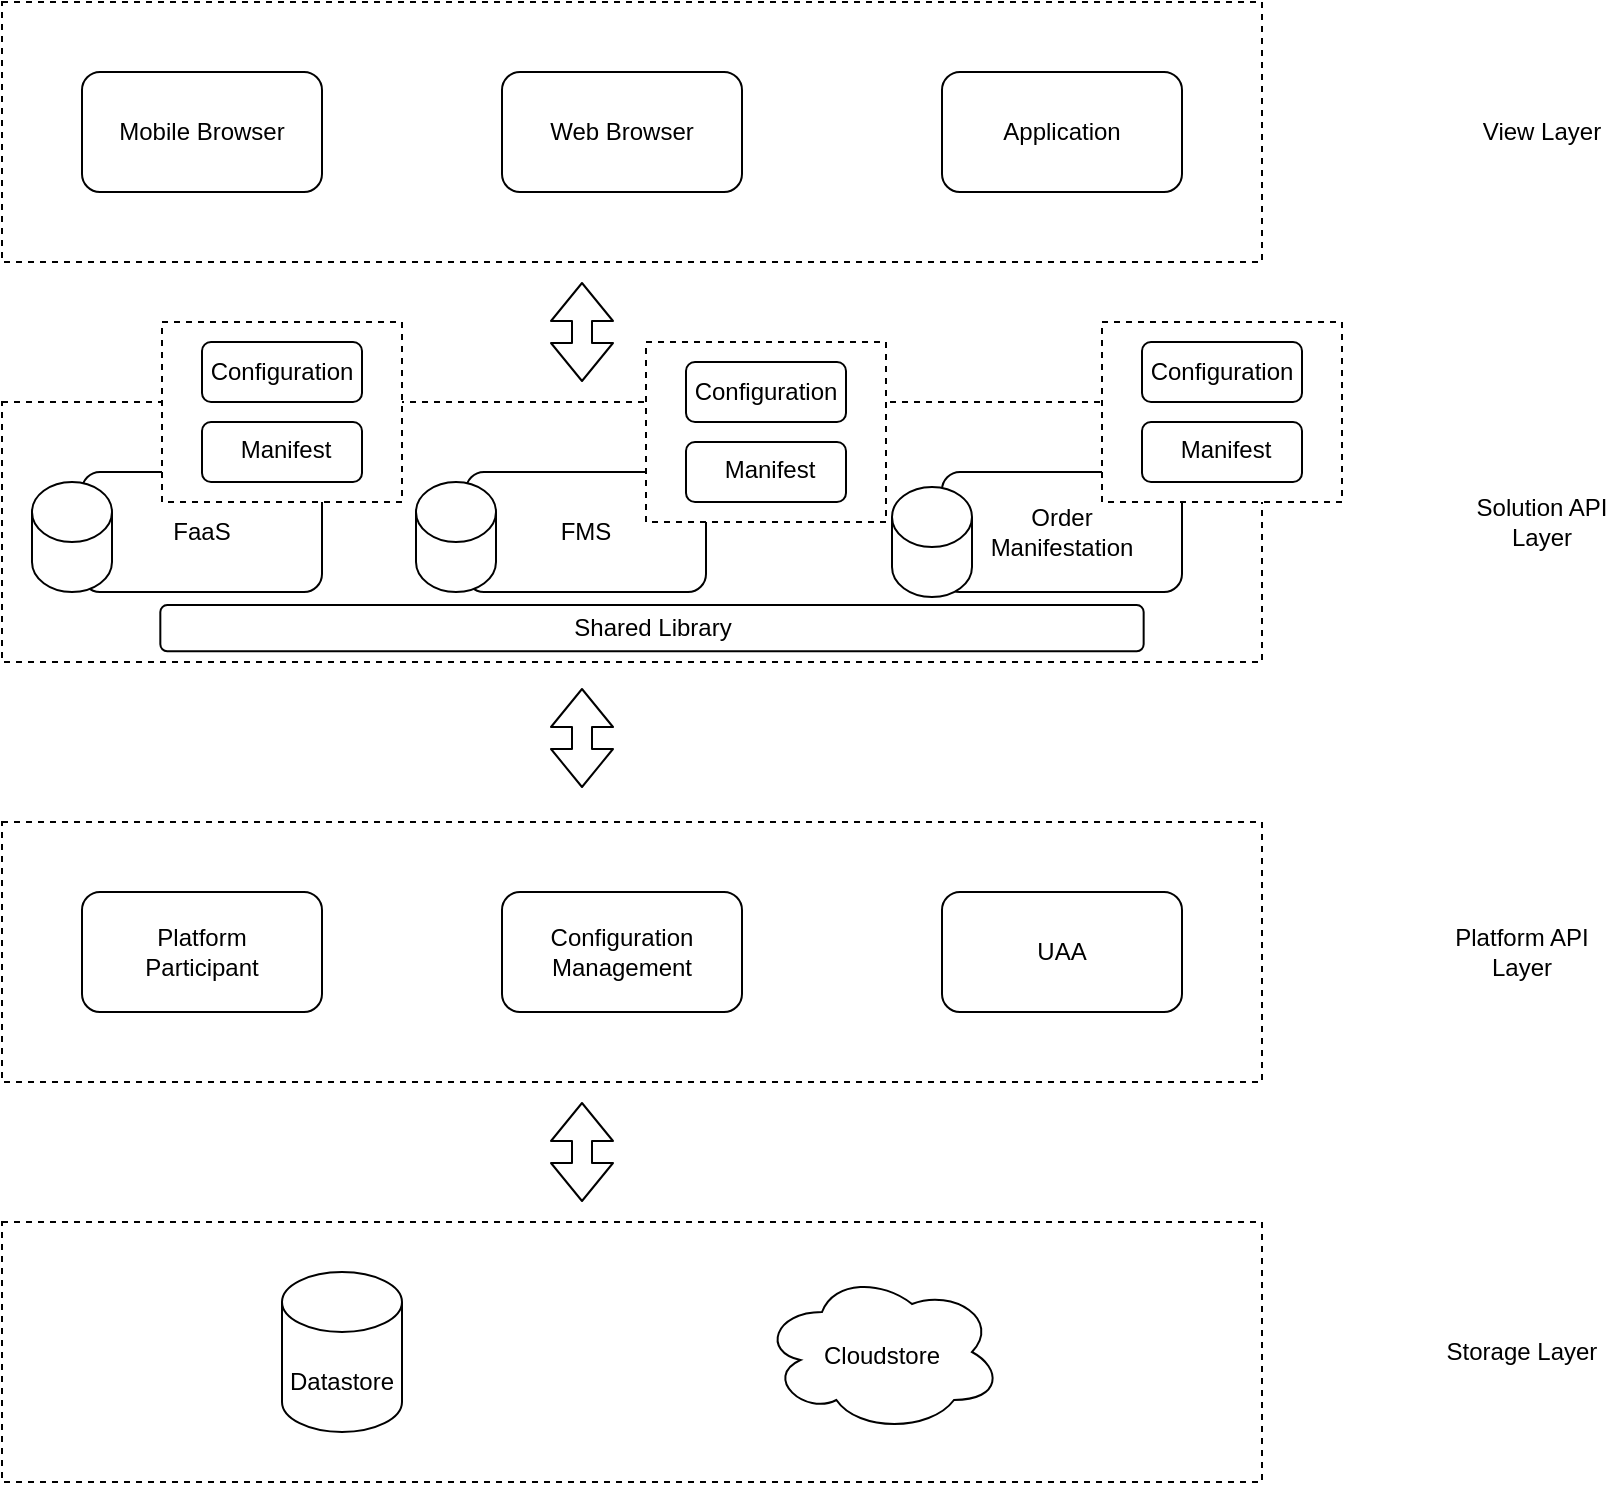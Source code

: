 <mxfile version="14.6.11" type="github">
  <diagram id="d1ab7348-05c3-a1e3-ca4d-12c340fd6b49" name="Page-1">
    <mxGraphModel dx="1350" dy="774" grid="1" gridSize="10" guides="1" tooltips="1" connect="1" arrows="1" fold="1" page="1" pageScale="1" pageWidth="1169" pageHeight="827" background="#ffffff" math="0" shadow="0">
      <root>
        <mxCell id="0" />
        <mxCell id="1" parent="0" />
        <mxCell id="44_QHsM1Jb9pdZEY4SZs-172" value="" style="group" vertex="1" connectable="0" parent="1">
          <mxGeometry x="290" y="140" width="630" height="130" as="geometry" />
        </mxCell>
        <mxCell id="44_QHsM1Jb9pdZEY4SZs-164" value="" style="rounded=0;whiteSpace=wrap;html=1;dashed=1;" vertex="1" parent="44_QHsM1Jb9pdZEY4SZs-172">
          <mxGeometry width="630" height="130" as="geometry" />
        </mxCell>
        <mxCell id="44_QHsM1Jb9pdZEY4SZs-165" value="" style="rounded=1;whiteSpace=wrap;html=1;" vertex="1" parent="44_QHsM1Jb9pdZEY4SZs-172">
          <mxGeometry x="40" y="35" width="120" height="60" as="geometry" />
        </mxCell>
        <mxCell id="44_QHsM1Jb9pdZEY4SZs-166" value="" style="rounded=1;whiteSpace=wrap;html=1;" vertex="1" parent="44_QHsM1Jb9pdZEY4SZs-172">
          <mxGeometry x="250" y="35" width="120" height="60" as="geometry" />
        </mxCell>
        <mxCell id="44_QHsM1Jb9pdZEY4SZs-167" value="" style="rounded=1;whiteSpace=wrap;html=1;" vertex="1" parent="44_QHsM1Jb9pdZEY4SZs-172">
          <mxGeometry x="470" y="35" width="120" height="60" as="geometry" />
        </mxCell>
        <mxCell id="44_QHsM1Jb9pdZEY4SZs-168" value="Mobile Browser" style="text;html=1;strokeColor=none;fillColor=none;align=center;verticalAlign=middle;whiteSpace=wrap;rounded=0;" vertex="1" parent="44_QHsM1Jb9pdZEY4SZs-172">
          <mxGeometry x="55" y="55" width="90" height="20" as="geometry" />
        </mxCell>
        <mxCell id="44_QHsM1Jb9pdZEY4SZs-169" value="Web Browser" style="text;html=1;strokeColor=none;fillColor=none;align=center;verticalAlign=middle;whiteSpace=wrap;rounded=0;" vertex="1" parent="44_QHsM1Jb9pdZEY4SZs-172">
          <mxGeometry x="265" y="55" width="90" height="20" as="geometry" />
        </mxCell>
        <mxCell id="44_QHsM1Jb9pdZEY4SZs-171" value="Application" style="text;html=1;strokeColor=none;fillColor=none;align=center;verticalAlign=middle;whiteSpace=wrap;rounded=0;" vertex="1" parent="44_QHsM1Jb9pdZEY4SZs-172">
          <mxGeometry x="485" y="55" width="90" height="20" as="geometry" />
        </mxCell>
        <mxCell id="44_QHsM1Jb9pdZEY4SZs-173" value="" style="group" vertex="1" connectable="0" parent="1">
          <mxGeometry x="290" y="340" width="630" height="140" as="geometry" />
        </mxCell>
        <mxCell id="44_QHsM1Jb9pdZEY4SZs-174" value="" style="rounded=0;whiteSpace=wrap;html=1;dashed=1;" vertex="1" parent="44_QHsM1Jb9pdZEY4SZs-173">
          <mxGeometry width="630" height="130" as="geometry" />
        </mxCell>
        <mxCell id="44_QHsM1Jb9pdZEY4SZs-175" value="" style="rounded=1;whiteSpace=wrap;html=1;" vertex="1" parent="44_QHsM1Jb9pdZEY4SZs-173">
          <mxGeometry x="40" y="35" width="120" height="60" as="geometry" />
        </mxCell>
        <mxCell id="44_QHsM1Jb9pdZEY4SZs-176" value="" style="rounded=1;whiteSpace=wrap;html=1;" vertex="1" parent="44_QHsM1Jb9pdZEY4SZs-173">
          <mxGeometry x="232" y="35" width="120" height="60" as="geometry" />
        </mxCell>
        <mxCell id="44_QHsM1Jb9pdZEY4SZs-177" value="" style="rounded=1;whiteSpace=wrap;html=1;" vertex="1" parent="44_QHsM1Jb9pdZEY4SZs-173">
          <mxGeometry x="470" y="35" width="120" height="60" as="geometry" />
        </mxCell>
        <mxCell id="44_QHsM1Jb9pdZEY4SZs-178" value="FaaS" style="text;html=1;strokeColor=none;fillColor=none;align=center;verticalAlign=middle;whiteSpace=wrap;rounded=0;" vertex="1" parent="44_QHsM1Jb9pdZEY4SZs-173">
          <mxGeometry x="55" y="55" width="90" height="20" as="geometry" />
        </mxCell>
        <mxCell id="44_QHsM1Jb9pdZEY4SZs-179" value="FMS" style="text;html=1;strokeColor=none;fillColor=none;align=center;verticalAlign=middle;whiteSpace=wrap;rounded=0;" vertex="1" parent="44_QHsM1Jb9pdZEY4SZs-173">
          <mxGeometry x="247" y="55" width="90" height="20" as="geometry" />
        </mxCell>
        <mxCell id="44_QHsM1Jb9pdZEY4SZs-180" value="Order&lt;br&gt;Manifestation" style="text;html=1;strokeColor=none;fillColor=none;align=center;verticalAlign=middle;whiteSpace=wrap;rounded=0;" vertex="1" parent="44_QHsM1Jb9pdZEY4SZs-173">
          <mxGeometry x="485" y="55" width="90" height="20" as="geometry" />
        </mxCell>
        <mxCell id="44_QHsM1Jb9pdZEY4SZs-209" value="" style="group" vertex="1" connectable="0" parent="44_QHsM1Jb9pdZEY4SZs-173">
          <mxGeometry x="30" y="90" width="590" height="50" as="geometry" />
        </mxCell>
        <mxCell id="44_QHsM1Jb9pdZEY4SZs-206" value="" style="rounded=1;whiteSpace=wrap;html=1;" vertex="1" parent="44_QHsM1Jb9pdZEY4SZs-209">
          <mxGeometry x="49.167" y="11.538" width="491.667" height="23.077" as="geometry" />
        </mxCell>
        <mxCell id="44_QHsM1Jb9pdZEY4SZs-207" value="Shared Library" style="text;html=1;strokeColor=none;fillColor=none;align=center;verticalAlign=middle;whiteSpace=wrap;rounded=0;" vertex="1" parent="44_QHsM1Jb9pdZEY4SZs-209">
          <mxGeometry x="196.667" y="19.231" width="196.667" height="7.692" as="geometry" />
        </mxCell>
        <mxCell id="44_QHsM1Jb9pdZEY4SZs-253" value="" style="group" vertex="1" connectable="0" parent="44_QHsM1Jb9pdZEY4SZs-173">
          <mxGeometry x="340" y="-30" width="120" height="90" as="geometry" />
        </mxCell>
        <mxCell id="44_QHsM1Jb9pdZEY4SZs-223" value="" style="rounded=0;whiteSpace=wrap;html=1;dashed=1;" vertex="1" parent="44_QHsM1Jb9pdZEY4SZs-253">
          <mxGeometry x="-18" width="120.0" height="90" as="geometry" />
        </mxCell>
        <mxCell id="44_QHsM1Jb9pdZEY4SZs-224" value="" style="rounded=1;whiteSpace=wrap;html=1;" vertex="1" parent="44_QHsM1Jb9pdZEY4SZs-253">
          <mxGeometry x="2" y="10" width="80" height="30" as="geometry" />
        </mxCell>
        <mxCell id="44_QHsM1Jb9pdZEY4SZs-225" value="Configuration" style="text;html=1;strokeColor=none;fillColor=none;align=center;verticalAlign=middle;whiteSpace=wrap;rounded=0;" vertex="1" parent="44_QHsM1Jb9pdZEY4SZs-253">
          <mxGeometry x="22" y="18.075" width="40" height="13.846" as="geometry" />
        </mxCell>
        <mxCell id="44_QHsM1Jb9pdZEY4SZs-244" style="edgeStyle=orthogonalEdgeStyle;rounded=0;orthogonalLoop=1;jettySize=auto;html=1;exitX=0.5;exitY=1;exitDx=0;exitDy=0;" edge="1" parent="44_QHsM1Jb9pdZEY4SZs-253" source="44_QHsM1Jb9pdZEY4SZs-224" target="44_QHsM1Jb9pdZEY4SZs-224">
          <mxGeometry x="-10" y="-140" as="geometry" />
        </mxCell>
        <mxCell id="44_QHsM1Jb9pdZEY4SZs-249" value="" style="rounded=1;whiteSpace=wrap;html=1;" vertex="1" parent="44_QHsM1Jb9pdZEY4SZs-253">
          <mxGeometry x="2" y="50" width="80" height="30" as="geometry" />
        </mxCell>
        <mxCell id="44_QHsM1Jb9pdZEY4SZs-250" value="Manifest" style="text;html=1;strokeColor=none;fillColor=none;align=center;verticalAlign=middle;whiteSpace=wrap;rounded=0;" vertex="1" parent="44_QHsM1Jb9pdZEY4SZs-253">
          <mxGeometry x="24" y="56.615" width="40" height="13.846" as="geometry" />
        </mxCell>
        <mxCell id="44_QHsM1Jb9pdZEY4SZs-251" style="edgeStyle=orthogonalEdgeStyle;rounded=0;orthogonalLoop=1;jettySize=auto;html=1;exitX=0.5;exitY=1;exitDx=0;exitDy=0;" edge="1" parent="44_QHsM1Jb9pdZEY4SZs-253" source="44_QHsM1Jb9pdZEY4SZs-249" target="44_QHsM1Jb9pdZEY4SZs-249">
          <mxGeometry y="20" as="geometry" />
        </mxCell>
        <mxCell id="44_QHsM1Jb9pdZEY4SZs-305" value="" style="shape=cylinder3;whiteSpace=wrap;html=1;boundedLbl=1;backgroundOutline=1;size=15;" vertex="1" parent="44_QHsM1Jb9pdZEY4SZs-173">
          <mxGeometry x="15" y="40" width="40" height="55" as="geometry" />
        </mxCell>
        <mxCell id="44_QHsM1Jb9pdZEY4SZs-304" value="" style="shape=cylinder3;whiteSpace=wrap;html=1;boundedLbl=1;backgroundOutline=1;size=15;" vertex="1" parent="44_QHsM1Jb9pdZEY4SZs-173">
          <mxGeometry x="207" y="40" width="40" height="55" as="geometry" />
        </mxCell>
        <mxCell id="44_QHsM1Jb9pdZEY4SZs-280" value="" style="shape=cylinder3;whiteSpace=wrap;html=1;boundedLbl=1;backgroundOutline=1;size=15;" vertex="1" parent="44_QHsM1Jb9pdZEY4SZs-173">
          <mxGeometry x="445" y="42.5" width="40" height="55" as="geometry" />
        </mxCell>
        <mxCell id="44_QHsM1Jb9pdZEY4SZs-181" value="" style="group" vertex="1" connectable="0" parent="1">
          <mxGeometry x="290" y="550" width="630" height="130" as="geometry" />
        </mxCell>
        <mxCell id="44_QHsM1Jb9pdZEY4SZs-182" value="" style="rounded=0;whiteSpace=wrap;html=1;dashed=1;" vertex="1" parent="44_QHsM1Jb9pdZEY4SZs-181">
          <mxGeometry width="630" height="130" as="geometry" />
        </mxCell>
        <mxCell id="44_QHsM1Jb9pdZEY4SZs-183" value="" style="rounded=1;whiteSpace=wrap;html=1;" vertex="1" parent="44_QHsM1Jb9pdZEY4SZs-181">
          <mxGeometry x="40" y="35" width="120" height="60" as="geometry" />
        </mxCell>
        <mxCell id="44_QHsM1Jb9pdZEY4SZs-184" value="" style="rounded=1;whiteSpace=wrap;html=1;" vertex="1" parent="44_QHsM1Jb9pdZEY4SZs-181">
          <mxGeometry x="250" y="35" width="120" height="60" as="geometry" />
        </mxCell>
        <mxCell id="44_QHsM1Jb9pdZEY4SZs-185" value="" style="rounded=1;whiteSpace=wrap;html=1;" vertex="1" parent="44_QHsM1Jb9pdZEY4SZs-181">
          <mxGeometry x="470" y="35" width="120" height="60" as="geometry" />
        </mxCell>
        <mxCell id="44_QHsM1Jb9pdZEY4SZs-186" value="Platform Participant" style="text;html=1;strokeColor=none;fillColor=none;align=center;verticalAlign=middle;whiteSpace=wrap;rounded=0;" vertex="1" parent="44_QHsM1Jb9pdZEY4SZs-181">
          <mxGeometry x="55" y="55" width="90" height="20" as="geometry" />
        </mxCell>
        <mxCell id="44_QHsM1Jb9pdZEY4SZs-187" value="&lt;span&gt;Configuration Management&lt;/span&gt;" style="text;html=1;strokeColor=none;fillColor=none;align=center;verticalAlign=middle;whiteSpace=wrap;rounded=0;" vertex="1" parent="44_QHsM1Jb9pdZEY4SZs-181">
          <mxGeometry x="265" y="55" width="90" height="20" as="geometry" />
        </mxCell>
        <mxCell id="44_QHsM1Jb9pdZEY4SZs-188" value="UAA" style="text;html=1;strokeColor=none;fillColor=none;align=center;verticalAlign=middle;whiteSpace=wrap;rounded=0;" vertex="1" parent="44_QHsM1Jb9pdZEY4SZs-181">
          <mxGeometry x="485" y="55" width="90" height="20" as="geometry" />
        </mxCell>
        <mxCell id="44_QHsM1Jb9pdZEY4SZs-190" value="" style="rounded=0;whiteSpace=wrap;html=1;dashed=1;" vertex="1" parent="1">
          <mxGeometry x="290" y="750" width="630" height="130" as="geometry" />
        </mxCell>
        <mxCell id="44_QHsM1Jb9pdZEY4SZs-197" value="" style="shape=cylinder3;whiteSpace=wrap;html=1;boundedLbl=1;backgroundOutline=1;size=15;" vertex="1" parent="1">
          <mxGeometry x="430" y="775" width="60" height="80" as="geometry" />
        </mxCell>
        <mxCell id="44_QHsM1Jb9pdZEY4SZs-200" value="" style="shape=flexArrow;endArrow=classic;startArrow=classic;html=1;" edge="1" parent="1">
          <mxGeometry width="100" height="100" relative="1" as="geometry">
            <mxPoint x="580" y="330" as="sourcePoint" />
            <mxPoint x="580" y="280" as="targetPoint" />
          </mxGeometry>
        </mxCell>
        <mxCell id="44_QHsM1Jb9pdZEY4SZs-203" value="" style="shape=flexArrow;endArrow=classic;startArrow=classic;html=1;" edge="1" parent="1">
          <mxGeometry width="100" height="100" relative="1" as="geometry">
            <mxPoint x="580" y="533" as="sourcePoint" />
            <mxPoint x="580" y="483" as="targetPoint" />
          </mxGeometry>
        </mxCell>
        <mxCell id="44_QHsM1Jb9pdZEY4SZs-204" value="" style="shape=flexArrow;endArrow=classic;startArrow=classic;html=1;" edge="1" parent="1">
          <mxGeometry width="100" height="100" relative="1" as="geometry">
            <mxPoint x="580" y="740" as="sourcePoint" />
            <mxPoint x="580" y="690" as="targetPoint" />
          </mxGeometry>
        </mxCell>
        <mxCell id="44_QHsM1Jb9pdZEY4SZs-255" value="" style="group" vertex="1" connectable="0" parent="1">
          <mxGeometry x="370" y="300" width="120" height="90" as="geometry" />
        </mxCell>
        <mxCell id="44_QHsM1Jb9pdZEY4SZs-256" value="" style="rounded=0;whiteSpace=wrap;html=1;dashed=1;" vertex="1" parent="44_QHsM1Jb9pdZEY4SZs-255">
          <mxGeometry width="120.0" height="90" as="geometry" />
        </mxCell>
        <mxCell id="44_QHsM1Jb9pdZEY4SZs-257" value="" style="rounded=1;whiteSpace=wrap;html=1;" vertex="1" parent="44_QHsM1Jb9pdZEY4SZs-255">
          <mxGeometry x="20" y="10" width="80" height="30" as="geometry" />
        </mxCell>
        <mxCell id="44_QHsM1Jb9pdZEY4SZs-258" value="Configuration" style="text;html=1;strokeColor=none;fillColor=none;align=center;verticalAlign=middle;whiteSpace=wrap;rounded=0;" vertex="1" parent="44_QHsM1Jb9pdZEY4SZs-255">
          <mxGeometry x="40" y="18.075" width="40" height="13.846" as="geometry" />
        </mxCell>
        <mxCell id="44_QHsM1Jb9pdZEY4SZs-259" style="edgeStyle=orthogonalEdgeStyle;rounded=0;orthogonalLoop=1;jettySize=auto;html=1;exitX=0.5;exitY=1;exitDx=0;exitDy=0;" edge="1" parent="44_QHsM1Jb9pdZEY4SZs-255" source="44_QHsM1Jb9pdZEY4SZs-257" target="44_QHsM1Jb9pdZEY4SZs-257">
          <mxGeometry x="-10" y="-140" as="geometry" />
        </mxCell>
        <mxCell id="44_QHsM1Jb9pdZEY4SZs-260" value="" style="rounded=1;whiteSpace=wrap;html=1;" vertex="1" parent="44_QHsM1Jb9pdZEY4SZs-255">
          <mxGeometry x="20" y="50" width="80" height="30" as="geometry" />
        </mxCell>
        <mxCell id="44_QHsM1Jb9pdZEY4SZs-261" value="Manifest" style="text;html=1;strokeColor=none;fillColor=none;align=center;verticalAlign=middle;whiteSpace=wrap;rounded=0;" vertex="1" parent="44_QHsM1Jb9pdZEY4SZs-255">
          <mxGeometry x="42" y="56.615" width="40" height="13.846" as="geometry" />
        </mxCell>
        <mxCell id="44_QHsM1Jb9pdZEY4SZs-262" style="edgeStyle=orthogonalEdgeStyle;rounded=0;orthogonalLoop=1;jettySize=auto;html=1;exitX=0.5;exitY=1;exitDx=0;exitDy=0;" edge="1" parent="44_QHsM1Jb9pdZEY4SZs-255" source="44_QHsM1Jb9pdZEY4SZs-260" target="44_QHsM1Jb9pdZEY4SZs-260">
          <mxGeometry y="20" as="geometry" />
        </mxCell>
        <mxCell id="44_QHsM1Jb9pdZEY4SZs-263" value="" style="group" vertex="1" connectable="0" parent="1">
          <mxGeometry x="840" y="300" width="120" height="90" as="geometry" />
        </mxCell>
        <mxCell id="44_QHsM1Jb9pdZEY4SZs-264" value="" style="rounded=0;whiteSpace=wrap;html=1;dashed=1;" vertex="1" parent="44_QHsM1Jb9pdZEY4SZs-263">
          <mxGeometry width="120.0" height="90" as="geometry" />
        </mxCell>
        <mxCell id="44_QHsM1Jb9pdZEY4SZs-265" value="" style="rounded=1;whiteSpace=wrap;html=1;" vertex="1" parent="44_QHsM1Jb9pdZEY4SZs-263">
          <mxGeometry x="20" y="10" width="80" height="30" as="geometry" />
        </mxCell>
        <mxCell id="44_QHsM1Jb9pdZEY4SZs-266" value="Configuration" style="text;html=1;strokeColor=none;fillColor=none;align=center;verticalAlign=middle;whiteSpace=wrap;rounded=0;" vertex="1" parent="44_QHsM1Jb9pdZEY4SZs-263">
          <mxGeometry x="40" y="18.075" width="40" height="13.846" as="geometry" />
        </mxCell>
        <mxCell id="44_QHsM1Jb9pdZEY4SZs-267" style="edgeStyle=orthogonalEdgeStyle;rounded=0;orthogonalLoop=1;jettySize=auto;html=1;exitX=0.5;exitY=1;exitDx=0;exitDy=0;" edge="1" parent="44_QHsM1Jb9pdZEY4SZs-263" source="44_QHsM1Jb9pdZEY4SZs-265" target="44_QHsM1Jb9pdZEY4SZs-265">
          <mxGeometry x="-10" y="-140" as="geometry" />
        </mxCell>
        <mxCell id="44_QHsM1Jb9pdZEY4SZs-268" value="" style="rounded=1;whiteSpace=wrap;html=1;" vertex="1" parent="44_QHsM1Jb9pdZEY4SZs-263">
          <mxGeometry x="20" y="50" width="80" height="30" as="geometry" />
        </mxCell>
        <mxCell id="44_QHsM1Jb9pdZEY4SZs-269" value="Manifest" style="text;html=1;strokeColor=none;fillColor=none;align=center;verticalAlign=middle;whiteSpace=wrap;rounded=0;" vertex="1" parent="44_QHsM1Jb9pdZEY4SZs-263">
          <mxGeometry x="42" y="56.615" width="40" height="13.846" as="geometry" />
        </mxCell>
        <mxCell id="44_QHsM1Jb9pdZEY4SZs-270" style="edgeStyle=orthogonalEdgeStyle;rounded=0;orthogonalLoop=1;jettySize=auto;html=1;exitX=0.5;exitY=1;exitDx=0;exitDy=0;" edge="1" parent="44_QHsM1Jb9pdZEY4SZs-263" source="44_QHsM1Jb9pdZEY4SZs-268" target="44_QHsM1Jb9pdZEY4SZs-268">
          <mxGeometry y="20" as="geometry" />
        </mxCell>
        <mxCell id="44_QHsM1Jb9pdZEY4SZs-271" value="" style="ellipse;shape=cloud;whiteSpace=wrap;html=1;" vertex="1" parent="1">
          <mxGeometry x="670" y="775" width="120" height="80" as="geometry" />
        </mxCell>
        <mxCell id="44_QHsM1Jb9pdZEY4SZs-272" value="View Layer" style="text;html=1;strokeColor=none;fillColor=none;align=center;verticalAlign=middle;whiteSpace=wrap;rounded=0;" vertex="1" parent="1">
          <mxGeometry x="1020" y="195" width="80" height="20" as="geometry" />
        </mxCell>
        <mxCell id="44_QHsM1Jb9pdZEY4SZs-273" value="Solution API Layer" style="text;html=1;strokeColor=none;fillColor=none;align=center;verticalAlign=middle;whiteSpace=wrap;rounded=0;" vertex="1" parent="1">
          <mxGeometry x="1020" y="390" width="80" height="20" as="geometry" />
        </mxCell>
        <mxCell id="44_QHsM1Jb9pdZEY4SZs-274" value="Platform API Layer" style="text;html=1;strokeColor=none;fillColor=none;align=center;verticalAlign=middle;whiteSpace=wrap;rounded=0;" vertex="1" parent="1">
          <mxGeometry x="1010" y="605" width="80" height="20" as="geometry" />
        </mxCell>
        <mxCell id="44_QHsM1Jb9pdZEY4SZs-275" value="Storage Layer" style="text;html=1;strokeColor=none;fillColor=none;align=center;verticalAlign=middle;whiteSpace=wrap;rounded=0;" vertex="1" parent="1">
          <mxGeometry x="1010" y="805" width="80" height="20" as="geometry" />
        </mxCell>
        <mxCell id="44_QHsM1Jb9pdZEY4SZs-276" value="Datastore" style="text;html=1;strokeColor=none;fillColor=none;align=center;verticalAlign=middle;whiteSpace=wrap;rounded=0;" vertex="1" parent="1">
          <mxGeometry x="440" y="820" width="40" height="20" as="geometry" />
        </mxCell>
        <mxCell id="44_QHsM1Jb9pdZEY4SZs-277" value="Cloudstore" style="text;html=1;strokeColor=none;fillColor=none;align=center;verticalAlign=middle;whiteSpace=wrap;rounded=0;" vertex="1" parent="1">
          <mxGeometry x="710" y="807" width="40" height="20" as="geometry" />
        </mxCell>
      </root>
    </mxGraphModel>
  </diagram>
</mxfile>
